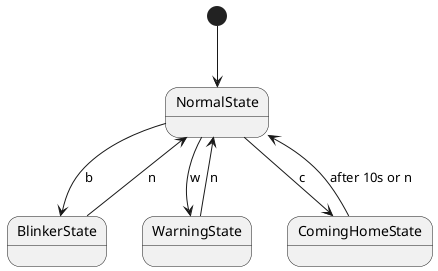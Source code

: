 @startuml
[*] --> NormalState

NormalState --> BlinkerState : b
NormalState --> WarningState : w
NormalState --> ComingHomeState : c

BlinkerState --> NormalState : n
WarningState --> NormalState : n
ComingHomeState --> NormalState : after 10s or n

@enduml
